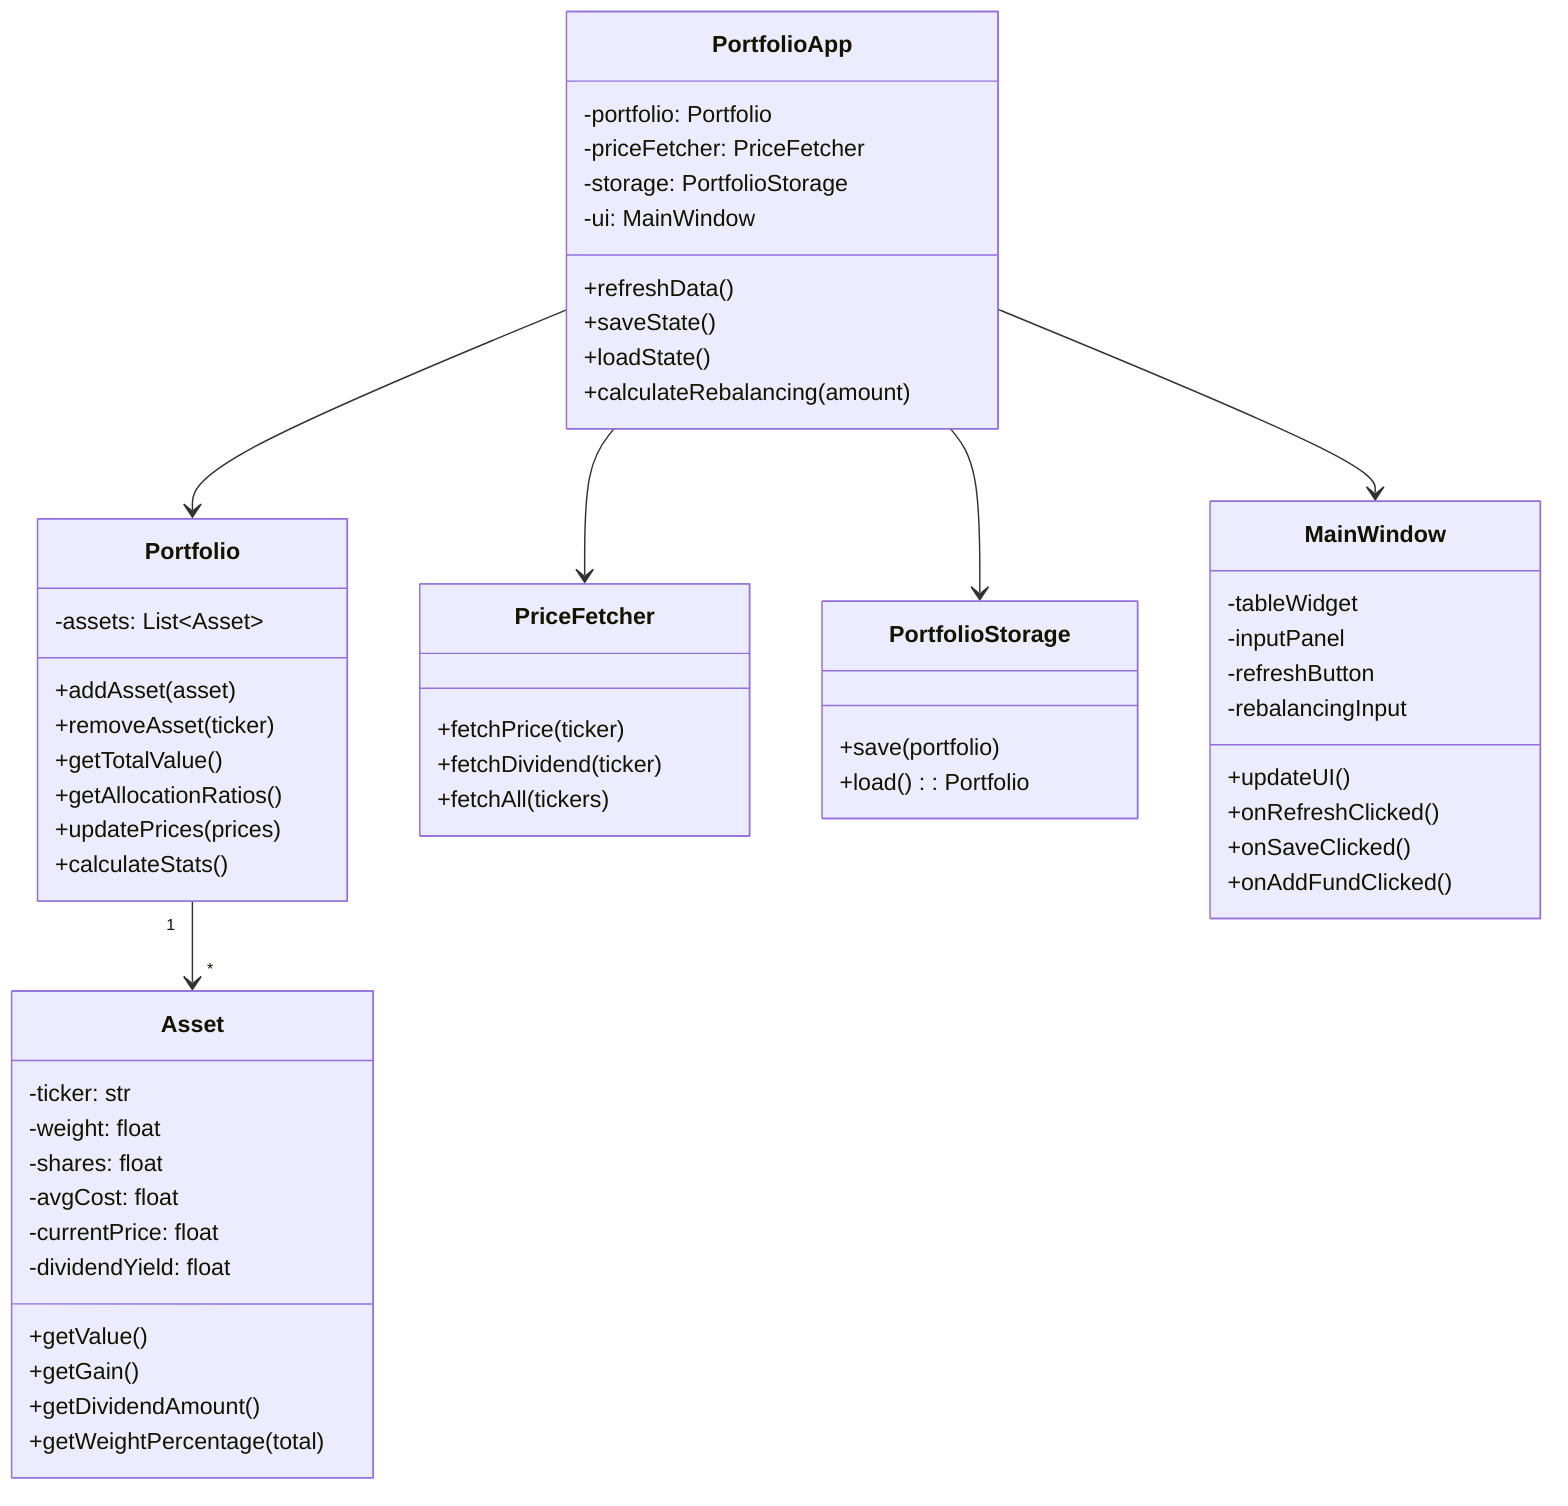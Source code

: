 classDiagram
    class PortfolioApp {
        -portfolio: Portfolio
        -priceFetcher: PriceFetcher
        -storage: PortfolioStorage
        -ui: MainWindow
        +refreshData()
        +saveState()
        +loadState()
        +calculateRebalancing(amount)
    }
    class Portfolio {
        -assets: List~Asset~
        +addAsset(asset)
        +removeAsset(ticker)
        +getTotalValue()
        +getAllocationRatios()
        +updatePrices(prices)
        +calculateStats()
    }
    class Asset {
        -ticker: str
        -weight: float
        -shares: float
        -avgCost: float
        -currentPrice: float
        -dividendYield: float
        +getValue()
        +getGain()
        +getDividendAmount()
        +getWeightPercentage(total)
    }
    class PriceFetcher {
        +fetchPrice(ticker)
        +fetchDividend(ticker)
        +fetchAll(tickers)
    }
    class PortfolioStorage {
        +save(portfolio)
        +load(): Portfolio
    }
    class MainWindow {
        -tableWidget
        -inputPanel
        -refreshButton
        -rebalancingInput
        +updateUI()
        +onRefreshClicked()
        +onSaveClicked()
        +onAddFundClicked()
    }
    PortfolioApp --> Portfolio
    PortfolioApp --> PriceFetcher
    PortfolioApp --> PortfolioStorage
    PortfolioApp --> MainWindow
    Portfolio "1" --> "*" Asset